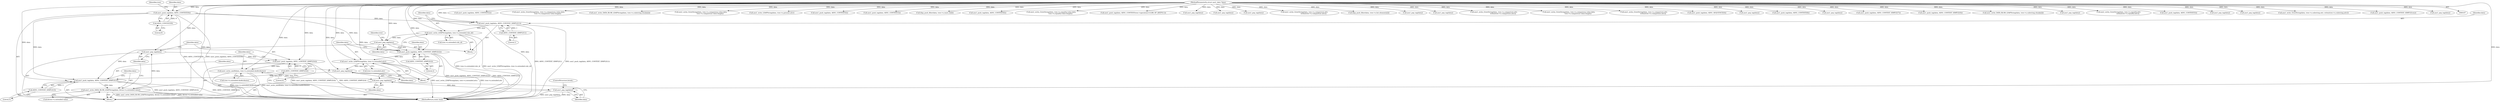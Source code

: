 digraph "1_samba_530d50a1abdcdf4d1775652d4c456c1274d83d8d_1@API" {
"1000606" [label="(Call,asn1_write_uint8(data, tree->u.extended.dnAttributes))"];
"1000602" [label="(Call,asn1_push_tag(data, ASN1_CONTEXT_SIMPLE(4)))"];
"1000600" [label="(Call,asn1_pop_tag(data))"];
"1000590" [label="(Call,asn1_write_DATA_BLOB_LDAPString(data, &tree->u.extended.value))"];
"1000586" [label="(Call,asn1_push_tag(data, ASN1_CONTEXT_SIMPLE(3)))"];
"1000534" [label="(Call,asn1_push_tag(data, ASN1_CONTEXT(9)))"];
"1000108" [label="(MethodParameterIn,struct asn1_data *data)"];
"1000536" [label="(Call,ASN1_CONTEXT(9))"];
"1000584" [label="(Call,asn1_pop_tag(data))"];
"1000575" [label="(Call,asn1_write_LDAPString(data, tree->u.extended.attr))"];
"1000571" [label="(Call,asn1_push_tag(data, ASN1_CONTEXT_SIMPLE(2)))"];
"1000560" [label="(Call,asn1_pop_tag(data))"];
"1000551" [label="(Call,asn1_write_LDAPString(data, tree->u.extended.rule_id))"];
"1000547" [label="(Call,asn1_push_tag(data, ASN1_CONTEXT_SIMPLE(1)))"];
"1000549" [label="(Call,ASN1_CONTEXT_SIMPLE(1))"];
"1000573" [label="(Call,ASN1_CONTEXT_SIMPLE(2))"];
"1000588" [label="(Call,ASN1_CONTEXT_SIMPLE(3))"];
"1000604" [label="(Call,ASN1_CONTEXT_SIMPLE(4))"];
"1000615" [label="(Call,asn1_pop_tag(data))"];
"1000617" [label="(Call,asn1_pop_tag(data))"];
"1000576" [label="(Identifier,data)"];
"1000573" [label="(Call,ASN1_CONTEXT_SIMPLE(2))"];
"1000600" [label="(Call,asn1_pop_tag(data))"];
"1000536" [label="(Call,ASN1_CONTEXT(9))"];
"1000166" [label="(Call,asn1_push_tag(data, ASN1_CONTEXT(2)))"];
"1000399" [label="(Call,asn1_write_OctetString(data, tree->u.comparison.value.data,\n                                     tree->u.comparison.value.length))"];
"1000552" [label="(Identifier,data)"];
"1000357" [label="(Call,asn1_write_DATA_BLOB_LDAPString(data, tree->u.substring.chunks[i]))"];
"1000604" [label="(Call,ASN1_CONTEXT_SIMPLE(4))"];
"1000547" [label="(Call,asn1_push_tag(data, ASN1_CONTEXT_SIMPLE(1)))"];
"1000510" [label="(Call,asn1_write_OctetString(data, tree->u.comparison.value.data,\n                                     tree->u.comparison.value.length))"];
"1000615" [label="(Call,asn1_pop_tag(data))"];
"1000472" [label="(Call,asn1_write_LDAPString(data, tree->u.present.attr))"];
"1000548" [label="(Identifier,data)"];
"1000233" [label="(Call,asn1_push_tag(data, ASN1_CONTEXT(4)))"];
"1000553" [label="(Call,tree->u.extended.rule_id)"];
"1000188" [label="(Call,asn1_push_tag(data, ASN1_CONTEXT(3)))"];
"1000172" [label="(Call,ldap_push_filter(data, tree->u.isnot.child))"];
"1000628" [label="(MethodReturn,static bool)"];
"1000423" [label="(Call,asn1_push_tag(data, ASN1_CONTEXT(6)))"];
"1000560" [label="(Call,asn1_pop_tag(data))"];
"1000209" [label="(Call,asn1_write_OctetString(data, tree->u.equality.value.data,\n                                     tree->u.equality.value.length))"];
"1000116" [label="(Block,)"];
"1000570" [label="(Block,)"];
"1000592" [label="(Call,&tree->u.extended.value)"];
"1000542" [label="(Identifier,tree)"];
"1000119" [label="(Call,asn1_push_tag(data, ASN1_CONTEXT(tree->operation==LDB_OP_AND?0:1)))"];
"1000537" [label="(Literal,9)"];
"1000162" [label="(Call,asn1_pop_tag(data))"];
"1000550" [label="(Literal,1)"];
"1000419" [label="(Call,asn1_pop_tag(data))"];
"1000588" [label="(Call,ASN1_CONTEXT_SIMPLE(3))"];
"1000229" [label="(Call,asn1_pop_tag(data))"];
"1000571" [label="(Call,asn1_push_tag(data, ASN1_CONTEXT_SIMPLE(2)))"];
"1000577" [label="(Call,tree->u.extended.attr)"];
"1000382" [label="(Call,asn1_write_OctetString(data, tree->u.comparison.attr,\n                                     strlen(tree->u.comparison.attr)))"];
"1000148" [label="(Call,ldap_push_filter(data, tree->u.list.elements[i]))"];
"1000530" [label="(Call,asn1_pop_tag(data))"];
"1000561" [label="(Identifier,data)"];
"1000305" [label="(Call,asn1_pop_tag(data))"];
"1000549" [label="(Call,ASN1_CONTEXT_SIMPLE(1))"];
"1000427" [label="(Call,asn1_write_OctetString(data, tree->u.comparison.attr,\n                                     strlen(tree->u.comparison.attr)))"];
"1000444" [label="(Call,asn1_write_OctetString(data, tree->u.comparison.value.data,\n                                     tree->u.comparison.value.length))"];
"1000586" [label="(Call,asn1_push_tag(data, ASN1_CONTEXT_SIMPLE(3)))"];
"1000493" [label="(Call,asn1_write_OctetString(data, tree->u.comparison.attr,\n                                     strlen(tree->u.comparison.attr)))"];
"1000254" [label="(Call,asn1_push_tag(data, ASN1_SEQUENCE(0)))"];
"1000535" [label="(Identifier,data)"];
"1000585" [label="(Identifier,data)"];
"1000184" [label="(Call,asn1_pop_tag(data))"];
"1000534" [label="(Call,asn1_push_tag(data, ASN1_CONTEXT(9)))"];
"1000489" [label="(Call,asn1_push_tag(data, ASN1_CONTEXT(8)))"];
"1000606" [label="(Call,asn1_write_uint8(data, tree->u.extended.dnAttributes))"];
"1000108" [label="(MethodParameterIn,struct asn1_data *data)"];
"1000587" [label="(Identifier,data)"];
"1000374" [label="(Call,asn1_pop_tag(data))"];
"1000468" [label="(Call,asn1_push_tag(data, ASN1_CONTEXT_SIMPLE(7)))"];
"1000546" [label="(Block,)"];
"1000290" [label="(Call,asn1_push_tag(data, ASN1_CONTEXT_SIMPLE(0)))"];
"1000619" [label="(ControlStructure,break;)"];
"1000607" [label="(Identifier,data)"];
"1000617" [label="(Call,asn1_pop_tag(data))"];
"1000574" [label="(Literal,2)"];
"1000572" [label="(Identifier,data)"];
"1000602" [label="(Call,asn1_push_tag(data, ASN1_CONTEXT_SIMPLE(4)))"];
"1000591" [label="(Identifier,data)"];
"1000590" [label="(Call,asn1_write_DATA_BLOB_LDAPString(data, &tree->u.extended.value))"];
"1000603" [label="(Identifier,data)"];
"1000605" [label="(Literal,4)"];
"1000294" [label="(Call,asn1_write_DATA_BLOB_LDAPString(data, tree->u.substring.chunks[i]))"];
"1000464" [label="(Call,asn1_pop_tag(data))"];
"1000192" [label="(Call,asn1_write_OctetString(data, tree->u.equality.attr,\n                                     strlen(tree->u.equality.attr)))"];
"1000378" [label="(Call,asn1_push_tag(data, ASN1_CONTEXT(5)))"];
"1000575" [label="(Call,asn1_write_LDAPString(data, tree->u.extended.attr))"];
"1000372" [label="(Call,asn1_pop_tag(data))"];
"1000589" [label="(Literal,3)"];
"1000584" [label="(Call,asn1_pop_tag(data))"];
"1000608" [label="(Call,tree->u.extended.dnAttributes)"];
"1000368" [label="(Call,asn1_pop_tag(data))"];
"1000618" [label="(Identifier,data)"];
"1000601" [label="(Identifier,data)"];
"1000566" [label="(Identifier,tree)"];
"1000616" [label="(Identifier,data)"];
"1000237" [label="(Call,asn1_write_OctetString(data, tree->u.substring.attr, strlen(tree->u.substring.attr)))"];
"1000551" [label="(Call,asn1_write_LDAPString(data, tree->u.extended.rule_id))"];
"1000353" [label="(Call,asn1_push_tag(data, ASN1_CONTEXT_SIMPLE(ctx)))"];
"1000481" [label="(Call,asn1_pop_tag(data))"];
"1000606" -> "1000116"  [label="AST: "];
"1000606" -> "1000608"  [label="CFG: "];
"1000607" -> "1000606"  [label="AST: "];
"1000608" -> "1000606"  [label="AST: "];
"1000616" -> "1000606"  [label="CFG: "];
"1000606" -> "1000628"  [label="DDG: tree->u.extended.dnAttributes"];
"1000606" -> "1000628"  [label="DDG: asn1_write_uint8(data, tree->u.extended.dnAttributes)"];
"1000602" -> "1000606"  [label="DDG: data"];
"1000108" -> "1000606"  [label="DDG: data"];
"1000606" -> "1000615"  [label="DDG: data"];
"1000602" -> "1000116"  [label="AST: "];
"1000602" -> "1000604"  [label="CFG: "];
"1000603" -> "1000602"  [label="AST: "];
"1000604" -> "1000602"  [label="AST: "];
"1000607" -> "1000602"  [label="CFG: "];
"1000602" -> "1000628"  [label="DDG: asn1_push_tag(data, ASN1_CONTEXT_SIMPLE(4))"];
"1000602" -> "1000628"  [label="DDG: ASN1_CONTEXT_SIMPLE(4)"];
"1000600" -> "1000602"  [label="DDG: data"];
"1000108" -> "1000602"  [label="DDG: data"];
"1000604" -> "1000602"  [label="DDG: 4"];
"1000600" -> "1000116"  [label="AST: "];
"1000600" -> "1000601"  [label="CFG: "];
"1000601" -> "1000600"  [label="AST: "];
"1000603" -> "1000600"  [label="CFG: "];
"1000590" -> "1000600"  [label="DDG: data"];
"1000108" -> "1000600"  [label="DDG: data"];
"1000590" -> "1000116"  [label="AST: "];
"1000590" -> "1000592"  [label="CFG: "];
"1000591" -> "1000590"  [label="AST: "];
"1000592" -> "1000590"  [label="AST: "];
"1000601" -> "1000590"  [label="CFG: "];
"1000590" -> "1000628"  [label="DDG: asn1_write_DATA_BLOB_LDAPString(data, &tree->u.extended.value)"];
"1000590" -> "1000628"  [label="DDG: &tree->u.extended.value"];
"1000586" -> "1000590"  [label="DDG: data"];
"1000108" -> "1000590"  [label="DDG: data"];
"1000586" -> "1000116"  [label="AST: "];
"1000586" -> "1000588"  [label="CFG: "];
"1000587" -> "1000586"  [label="AST: "];
"1000588" -> "1000586"  [label="AST: "];
"1000591" -> "1000586"  [label="CFG: "];
"1000586" -> "1000628"  [label="DDG: ASN1_CONTEXT_SIMPLE(3)"];
"1000586" -> "1000628"  [label="DDG: asn1_push_tag(data, ASN1_CONTEXT_SIMPLE(3))"];
"1000534" -> "1000586"  [label="DDG: data"];
"1000584" -> "1000586"  [label="DDG: data"];
"1000560" -> "1000586"  [label="DDG: data"];
"1000108" -> "1000586"  [label="DDG: data"];
"1000588" -> "1000586"  [label="DDG: 3"];
"1000534" -> "1000116"  [label="AST: "];
"1000534" -> "1000536"  [label="CFG: "];
"1000535" -> "1000534"  [label="AST: "];
"1000536" -> "1000534"  [label="AST: "];
"1000542" -> "1000534"  [label="CFG: "];
"1000534" -> "1000628"  [label="DDG: asn1_push_tag(data, ASN1_CONTEXT(9))"];
"1000534" -> "1000628"  [label="DDG: ASN1_CONTEXT(9)"];
"1000108" -> "1000534"  [label="DDG: data"];
"1000536" -> "1000534"  [label="DDG: 9"];
"1000534" -> "1000547"  [label="DDG: data"];
"1000534" -> "1000571"  [label="DDG: data"];
"1000108" -> "1000107"  [label="AST: "];
"1000108" -> "1000628"  [label="DDG: data"];
"1000108" -> "1000119"  [label="DDG: data"];
"1000108" -> "1000148"  [label="DDG: data"];
"1000108" -> "1000162"  [label="DDG: data"];
"1000108" -> "1000166"  [label="DDG: data"];
"1000108" -> "1000172"  [label="DDG: data"];
"1000108" -> "1000184"  [label="DDG: data"];
"1000108" -> "1000188"  [label="DDG: data"];
"1000108" -> "1000192"  [label="DDG: data"];
"1000108" -> "1000209"  [label="DDG: data"];
"1000108" -> "1000229"  [label="DDG: data"];
"1000108" -> "1000233"  [label="DDG: data"];
"1000108" -> "1000237"  [label="DDG: data"];
"1000108" -> "1000254"  [label="DDG: data"];
"1000108" -> "1000290"  [label="DDG: data"];
"1000108" -> "1000294"  [label="DDG: data"];
"1000108" -> "1000305"  [label="DDG: data"];
"1000108" -> "1000353"  [label="DDG: data"];
"1000108" -> "1000357"  [label="DDG: data"];
"1000108" -> "1000368"  [label="DDG: data"];
"1000108" -> "1000372"  [label="DDG: data"];
"1000108" -> "1000374"  [label="DDG: data"];
"1000108" -> "1000378"  [label="DDG: data"];
"1000108" -> "1000382"  [label="DDG: data"];
"1000108" -> "1000399"  [label="DDG: data"];
"1000108" -> "1000419"  [label="DDG: data"];
"1000108" -> "1000423"  [label="DDG: data"];
"1000108" -> "1000427"  [label="DDG: data"];
"1000108" -> "1000444"  [label="DDG: data"];
"1000108" -> "1000464"  [label="DDG: data"];
"1000108" -> "1000468"  [label="DDG: data"];
"1000108" -> "1000472"  [label="DDG: data"];
"1000108" -> "1000481"  [label="DDG: data"];
"1000108" -> "1000489"  [label="DDG: data"];
"1000108" -> "1000493"  [label="DDG: data"];
"1000108" -> "1000510"  [label="DDG: data"];
"1000108" -> "1000530"  [label="DDG: data"];
"1000108" -> "1000547"  [label="DDG: data"];
"1000108" -> "1000551"  [label="DDG: data"];
"1000108" -> "1000560"  [label="DDG: data"];
"1000108" -> "1000571"  [label="DDG: data"];
"1000108" -> "1000575"  [label="DDG: data"];
"1000108" -> "1000584"  [label="DDG: data"];
"1000108" -> "1000615"  [label="DDG: data"];
"1000108" -> "1000617"  [label="DDG: data"];
"1000536" -> "1000537"  [label="CFG: "];
"1000537" -> "1000536"  [label="AST: "];
"1000584" -> "1000570"  [label="AST: "];
"1000584" -> "1000585"  [label="CFG: "];
"1000585" -> "1000584"  [label="AST: "];
"1000587" -> "1000584"  [label="CFG: "];
"1000575" -> "1000584"  [label="DDG: data"];
"1000575" -> "1000570"  [label="AST: "];
"1000575" -> "1000577"  [label="CFG: "];
"1000576" -> "1000575"  [label="AST: "];
"1000577" -> "1000575"  [label="AST: "];
"1000585" -> "1000575"  [label="CFG: "];
"1000575" -> "1000628"  [label="DDG: asn1_write_LDAPString(data, tree->u.extended.attr)"];
"1000575" -> "1000628"  [label="DDG: tree->u.extended.attr"];
"1000571" -> "1000575"  [label="DDG: data"];
"1000571" -> "1000570"  [label="AST: "];
"1000571" -> "1000573"  [label="CFG: "];
"1000572" -> "1000571"  [label="AST: "];
"1000573" -> "1000571"  [label="AST: "];
"1000576" -> "1000571"  [label="CFG: "];
"1000571" -> "1000628"  [label="DDG: asn1_push_tag(data, ASN1_CONTEXT_SIMPLE(2))"];
"1000571" -> "1000628"  [label="DDG: ASN1_CONTEXT_SIMPLE(2)"];
"1000560" -> "1000571"  [label="DDG: data"];
"1000573" -> "1000571"  [label="DDG: 2"];
"1000560" -> "1000546"  [label="AST: "];
"1000560" -> "1000561"  [label="CFG: "];
"1000561" -> "1000560"  [label="AST: "];
"1000566" -> "1000560"  [label="CFG: "];
"1000551" -> "1000560"  [label="DDG: data"];
"1000551" -> "1000546"  [label="AST: "];
"1000551" -> "1000553"  [label="CFG: "];
"1000552" -> "1000551"  [label="AST: "];
"1000553" -> "1000551"  [label="AST: "];
"1000561" -> "1000551"  [label="CFG: "];
"1000551" -> "1000628"  [label="DDG: tree->u.extended.rule_id"];
"1000551" -> "1000628"  [label="DDG: asn1_write_LDAPString(data, tree->u.extended.rule_id)"];
"1000547" -> "1000551"  [label="DDG: data"];
"1000547" -> "1000546"  [label="AST: "];
"1000547" -> "1000549"  [label="CFG: "];
"1000548" -> "1000547"  [label="AST: "];
"1000549" -> "1000547"  [label="AST: "];
"1000552" -> "1000547"  [label="CFG: "];
"1000547" -> "1000628"  [label="DDG: asn1_push_tag(data, ASN1_CONTEXT_SIMPLE(1))"];
"1000547" -> "1000628"  [label="DDG: ASN1_CONTEXT_SIMPLE(1)"];
"1000549" -> "1000547"  [label="DDG: 1"];
"1000549" -> "1000550"  [label="CFG: "];
"1000550" -> "1000549"  [label="AST: "];
"1000573" -> "1000574"  [label="CFG: "];
"1000574" -> "1000573"  [label="AST: "];
"1000588" -> "1000589"  [label="CFG: "];
"1000589" -> "1000588"  [label="AST: "];
"1000604" -> "1000605"  [label="CFG: "];
"1000605" -> "1000604"  [label="AST: "];
"1000615" -> "1000116"  [label="AST: "];
"1000615" -> "1000616"  [label="CFG: "];
"1000616" -> "1000615"  [label="AST: "];
"1000618" -> "1000615"  [label="CFG: "];
"1000615" -> "1000617"  [label="DDG: data"];
"1000617" -> "1000116"  [label="AST: "];
"1000617" -> "1000618"  [label="CFG: "];
"1000618" -> "1000617"  [label="AST: "];
"1000619" -> "1000617"  [label="CFG: "];
"1000617" -> "1000628"  [label="DDG: data"];
"1000617" -> "1000628"  [label="DDG: asn1_pop_tag(data)"];
}
